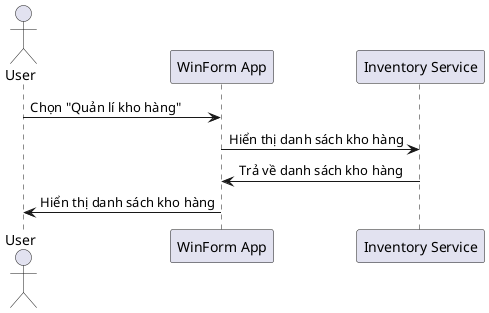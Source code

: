 @startuml
actor User
participant "WinForm App" as App
participant "Inventory Service" as InventoryService

User -> App: Chọn "Quản lí kho hàng"
App -> InventoryService: Hiển thị danh sách kho hàng
InventoryService -> App: Trả về danh sách kho hàng
App -> User: Hiển thị danh sách kho hàng
@enduml
